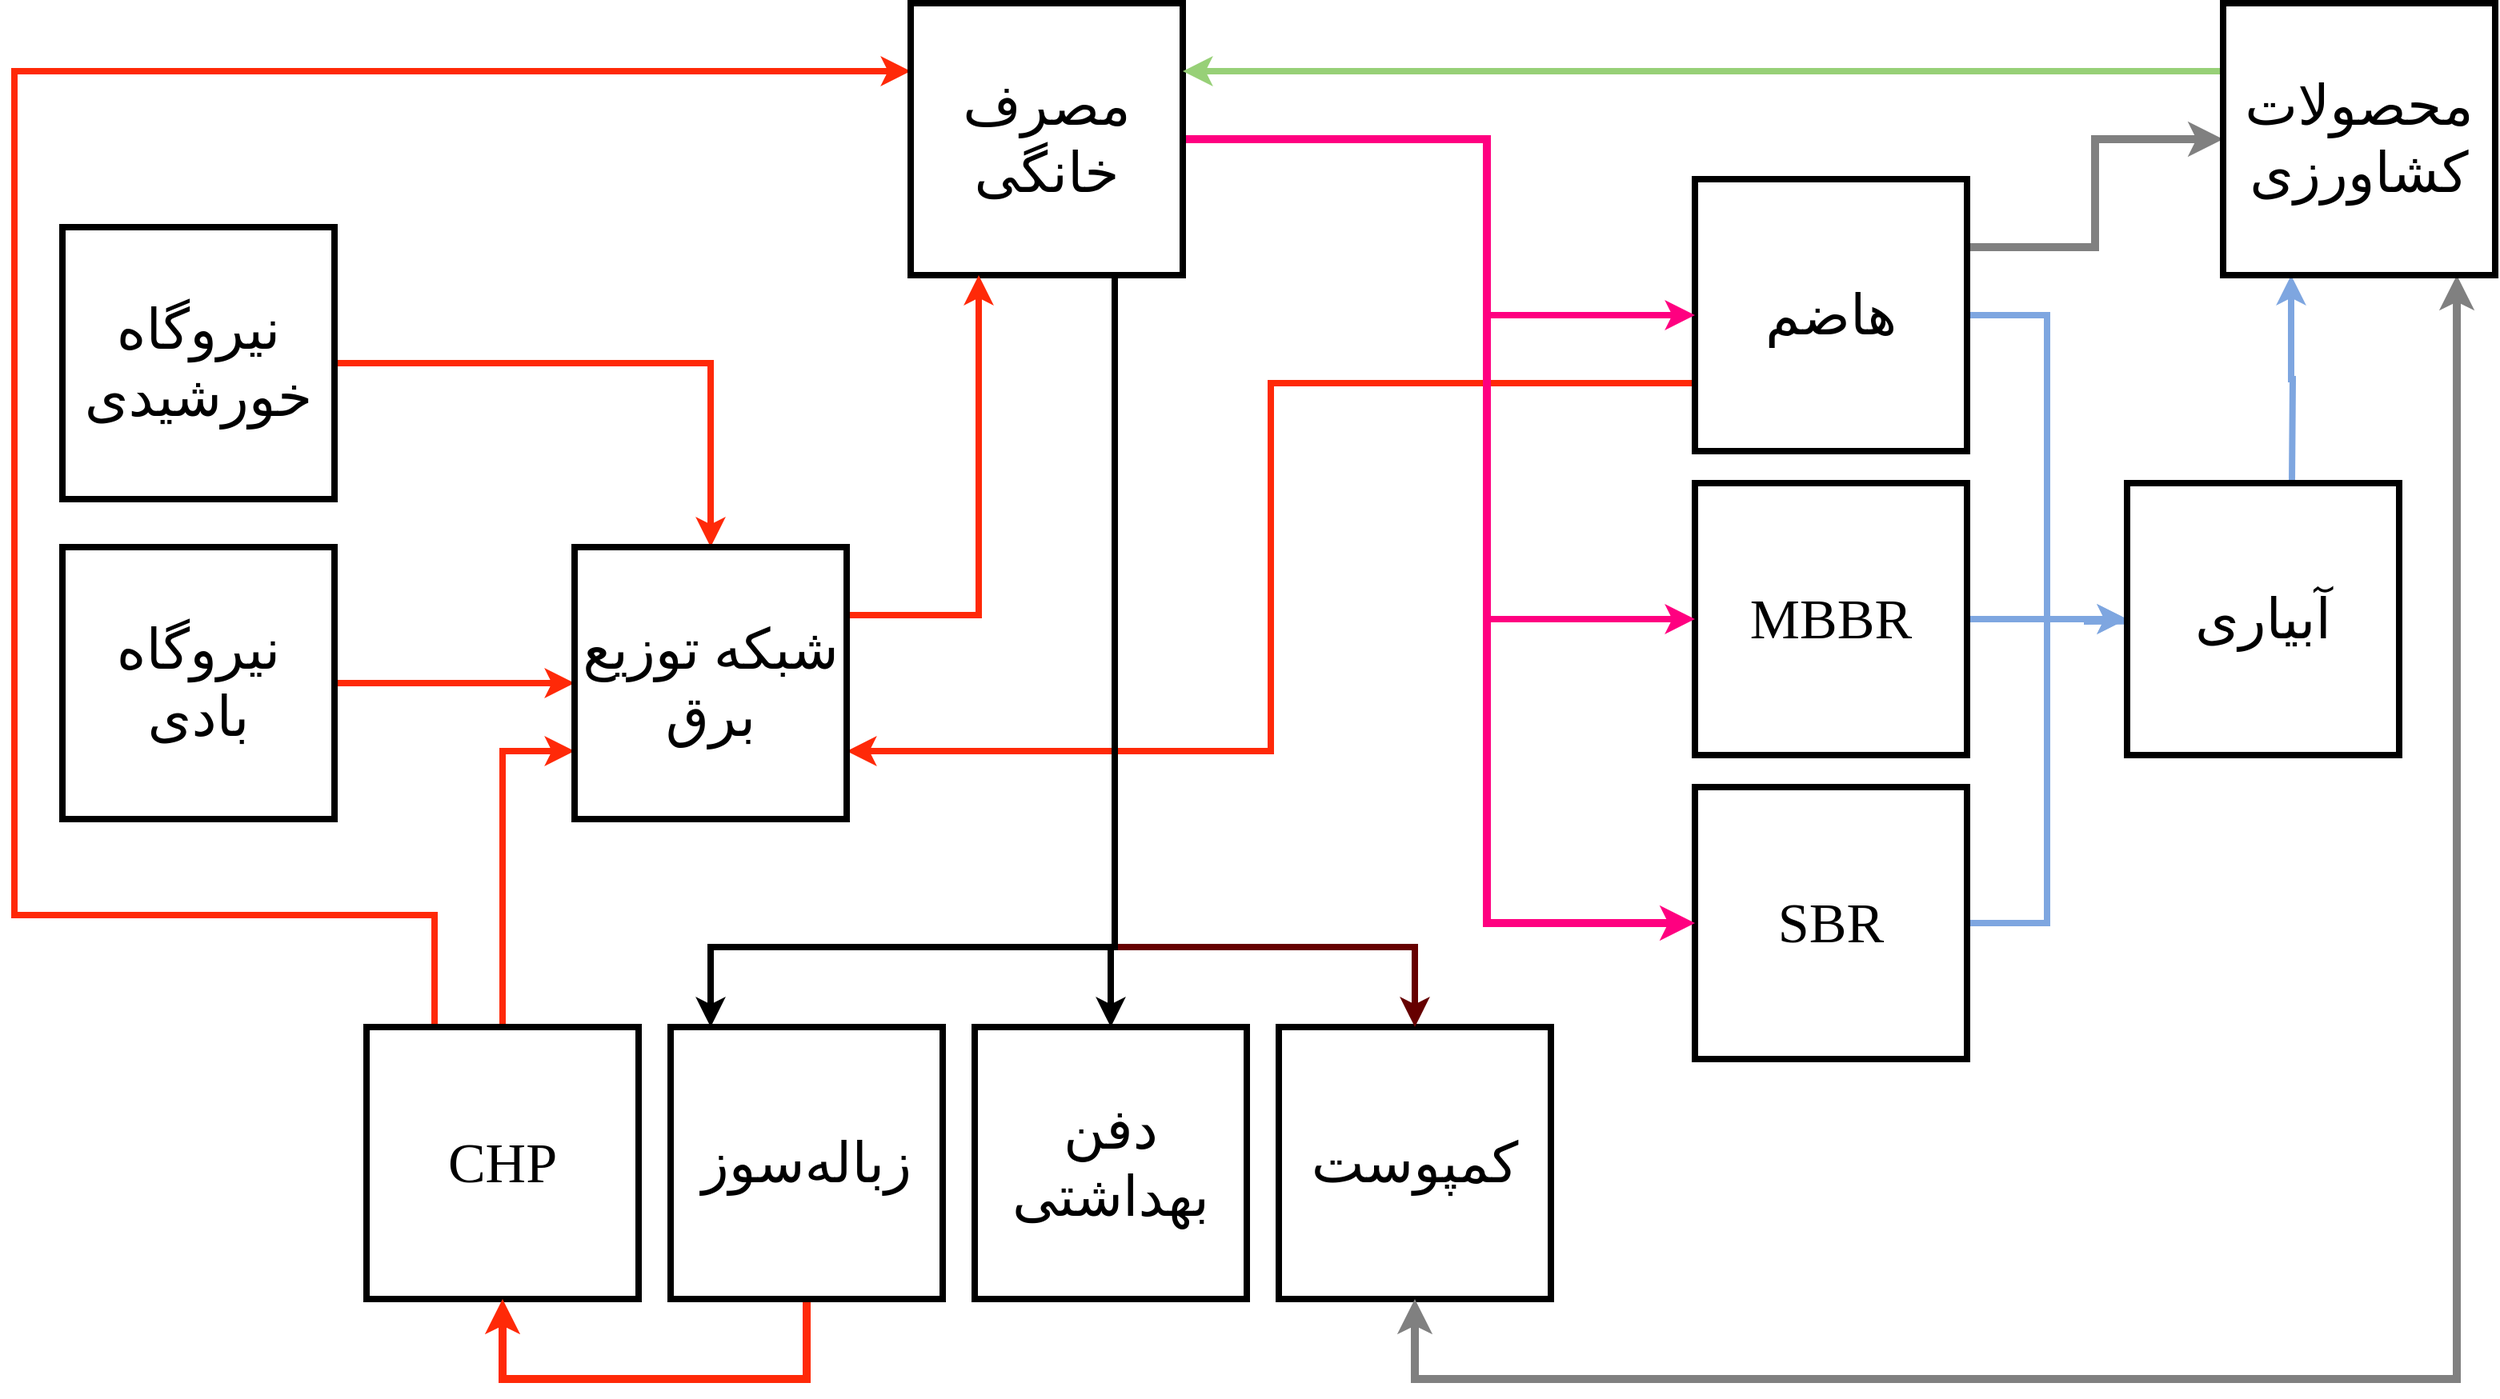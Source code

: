 <mxfile version="15.5.0" type="github">
  <diagram id="aWTfZL2IYYn4WqkGpc-u" name="Page-1">
    <mxGraphModel dx="1736" dy="870" grid="1" gridSize="10" guides="1" tooltips="1" connect="1" arrows="1" fold="1" page="1" pageScale="1" pageWidth="1600" pageHeight="900" math="0" shadow="0">
      <root>
        <mxCell id="0" />
        <mxCell id="1" parent="0" />
        <mxCell id="472JnLw3rFI74FyERyaQ-12" style="edgeStyle=orthogonalEdgeStyle;rounded=0;orthogonalLoop=1;jettySize=auto;html=1;exitX=1;exitY=0.5;exitDx=0;exitDy=0;fontFamily=b nazanin;fontSize=35;strokeWidth=4;strokeColor=#FF2908;" edge="1" parent="1" source="472JnLw3rFI74FyERyaQ-1" target="472JnLw3rFI74FyERyaQ-38">
          <mxGeometry relative="1" as="geometry" />
        </mxCell>
        <mxCell id="472JnLw3rFI74FyERyaQ-1" value="&lt;font face=&quot;b nazanin&quot; style=&quot;font-size: 35px&quot;&gt;نیروگاه بادی&lt;/font&gt;" style="whiteSpace=wrap;html=1;aspect=fixed;strokeWidth=4;align=center;textDirection=rtl;" vertex="1" parent="1">
          <mxGeometry x="70" y="360" width="170" height="170" as="geometry" />
        </mxCell>
        <mxCell id="472JnLw3rFI74FyERyaQ-43" style="edgeStyle=orthogonalEdgeStyle;rounded=0;orthogonalLoop=1;jettySize=auto;html=1;exitX=0.5;exitY=0;exitDx=0;exitDy=0;entryX=0;entryY=0.75;entryDx=0;entryDy=0;fontFamily=b nazanin;fontSize=35;startArrow=none;startFill=0;strokeColor=#FF2908;strokeWidth=4;" edge="1" parent="1" source="472JnLw3rFI74FyERyaQ-2" target="472JnLw3rFI74FyERyaQ-38">
          <mxGeometry relative="1" as="geometry" />
        </mxCell>
        <mxCell id="472JnLw3rFI74FyERyaQ-44" style="edgeStyle=orthogonalEdgeStyle;rounded=0;orthogonalLoop=1;jettySize=auto;html=1;exitX=0.25;exitY=0;exitDx=0;exitDy=0;entryX=0;entryY=0.25;entryDx=0;entryDy=0;fontFamily=b nazanin;fontSize=35;startArrow=none;startFill=0;strokeColor=#FF2908;strokeWidth=4;" edge="1" parent="1" source="472JnLw3rFI74FyERyaQ-2" target="472JnLw3rFI74FyERyaQ-10">
          <mxGeometry relative="1" as="geometry">
            <Array as="points">
              <mxPoint x="303" y="590" />
              <mxPoint x="40" y="590" />
              <mxPoint x="40" y="63" />
            </Array>
          </mxGeometry>
        </mxCell>
        <mxCell id="472JnLw3rFI74FyERyaQ-2" value="&lt;font face=&quot;b nazanin&quot;&gt;&lt;span style=&quot;font-size: 35px&quot;&gt;CHP&lt;/span&gt;&lt;/font&gt;" style="whiteSpace=wrap;html=1;aspect=fixed;strokeWidth=4;align=center;textDirection=rtl;" vertex="1" parent="1">
          <mxGeometry x="260" y="660" width="170" height="170" as="geometry" />
        </mxCell>
        <mxCell id="472JnLw3rFI74FyERyaQ-11" style="edgeStyle=orthogonalEdgeStyle;rounded=0;orthogonalLoop=1;jettySize=auto;html=1;exitX=1;exitY=0.5;exitDx=0;exitDy=0;entryX=0.5;entryY=0;entryDx=0;entryDy=0;fontFamily=b nazanin;fontSize=35;strokeWidth=4;strokeColor=#FF2908;" edge="1" parent="1" source="472JnLw3rFI74FyERyaQ-3" target="472JnLw3rFI74FyERyaQ-38">
          <mxGeometry relative="1" as="geometry">
            <Array as="points">
              <mxPoint x="475" y="245" />
            </Array>
          </mxGeometry>
        </mxCell>
        <mxCell id="472JnLw3rFI74FyERyaQ-3" value="&lt;font face=&quot;b nazanin&quot;&gt;&lt;span style=&quot;font-size: 35px&quot;&gt;نیروگاه خورشیدی&lt;/span&gt;&lt;/font&gt;" style="whiteSpace=wrap;html=1;aspect=fixed;strokeWidth=4;align=center;textDirection=rtl;" vertex="1" parent="1">
          <mxGeometry x="70" y="160" width="170" height="170" as="geometry" />
        </mxCell>
        <mxCell id="472JnLw3rFI74FyERyaQ-4" value="&lt;span style=&quot;font-family: &amp;#34;b nazanin&amp;#34; ; font-size: 35px&quot;&gt;کمپوست&lt;/span&gt;" style="whiteSpace=wrap;html=1;aspect=fixed;strokeWidth=4;align=center;textDirection=rtl;" vertex="1" parent="1">
          <mxGeometry x="830" y="660" width="170" height="170" as="geometry" />
        </mxCell>
        <mxCell id="472JnLw3rFI74FyERyaQ-31" style="edgeStyle=orthogonalEdgeStyle;rounded=0;orthogonalLoop=1;jettySize=auto;html=1;exitX=0.5;exitY=1;exitDx=0;exitDy=0;entryX=0.859;entryY=1;entryDx=0;entryDy=0;entryPerimeter=0;fontFamily=b nazanin;fontSize=35;strokeColor=#808080;strokeWidth=5;startArrow=classic;startFill=1;" edge="1" parent="1" source="472JnLw3rFI74FyERyaQ-4" target="472JnLw3rFI74FyERyaQ-18">
          <mxGeometry relative="1" as="geometry">
            <Array as="points">
              <mxPoint x="915" y="880" />
              <mxPoint x="1566" y="880" />
            </Array>
          </mxGeometry>
        </mxCell>
        <mxCell id="472JnLw3rFI74FyERyaQ-5" value="&lt;span style=&quot;font-family: &amp;#34;b nazanin&amp;#34; ; font-size: 35px&quot;&gt;دفن بهداشتی&lt;/span&gt;" style="whiteSpace=wrap;html=1;aspect=fixed;strokeWidth=4;align=center;textDirection=rtl;" vertex="1" parent="1">
          <mxGeometry x="640" y="660" width="170" height="170" as="geometry" />
        </mxCell>
        <mxCell id="472JnLw3rFI74FyERyaQ-26" style="edgeStyle=orthogonalEdgeStyle;rounded=0;orthogonalLoop=1;jettySize=auto;html=1;exitX=1;exitY=0.5;exitDx=0;exitDy=0;entryX=0;entryY=0.5;entryDx=0;entryDy=0;fontFamily=b nazanin;fontSize=35;strokeColor=#7EA6E0;strokeWidth=4;" edge="1" parent="1" source="472JnLw3rFI74FyERyaQ-6" target="472JnLw3rFI74FyERyaQ-17">
          <mxGeometry relative="1" as="geometry" />
        </mxCell>
        <mxCell id="472JnLw3rFI74FyERyaQ-33" style="edgeStyle=orthogonalEdgeStyle;rounded=0;orthogonalLoop=1;jettySize=auto;html=1;exitX=1;exitY=0.25;exitDx=0;exitDy=0;fontFamily=b nazanin;fontSize=35;strokeColor=#808080;strokeWidth=5;" edge="1" parent="1" source="472JnLw3rFI74FyERyaQ-6" target="472JnLw3rFI74FyERyaQ-18">
          <mxGeometry relative="1" as="geometry" />
        </mxCell>
        <mxCell id="472JnLw3rFI74FyERyaQ-45" style="edgeStyle=orthogonalEdgeStyle;rounded=0;orthogonalLoop=1;jettySize=auto;html=1;exitX=0;exitY=0.75;exitDx=0;exitDy=0;entryX=1;entryY=0.75;entryDx=0;entryDy=0;fontFamily=b nazanin;fontSize=35;startArrow=none;startFill=0;strokeColor=#FF2908;strokeWidth=4;" edge="1" parent="1" source="472JnLw3rFI74FyERyaQ-6" target="472JnLw3rFI74FyERyaQ-38">
          <mxGeometry relative="1" as="geometry" />
        </mxCell>
        <mxCell id="472JnLw3rFI74FyERyaQ-6" value="&lt;font face=&quot;b nazanin&quot;&gt;&lt;span style=&quot;font-size: 35px&quot;&gt;هاضم&lt;/span&gt;&lt;/font&gt;" style="whiteSpace=wrap;html=1;aspect=fixed;strokeWidth=4;align=center;textDirection=rtl;" vertex="1" parent="1">
          <mxGeometry x="1090" y="130" width="170" height="170" as="geometry" />
        </mxCell>
        <mxCell id="472JnLw3rFI74FyERyaQ-35" style="edgeStyle=orthogonalEdgeStyle;rounded=0;orthogonalLoop=1;jettySize=auto;html=1;exitX=0.5;exitY=1;exitDx=0;exitDy=0;entryX=0.5;entryY=1;entryDx=0;entryDy=0;fontFamily=b nazanin;fontSize=35;strokeColor=#FF2908;strokeWidth=5;" edge="1" parent="1" source="472JnLw3rFI74FyERyaQ-7" target="472JnLw3rFI74FyERyaQ-2">
          <mxGeometry relative="1" as="geometry">
            <Array as="points">
              <mxPoint x="475" y="880" />
              <mxPoint x="265" y="880" />
            </Array>
          </mxGeometry>
        </mxCell>
        <mxCell id="472JnLw3rFI74FyERyaQ-7" value="&lt;span style=&quot;font-family: &amp;#34;b nazanin&amp;#34; ; font-size: 35px&quot;&gt;زباله‌سوز&lt;/span&gt;" style="whiteSpace=wrap;html=1;aspect=fixed;strokeWidth=4;align=center;textDirection=rtl;" vertex="1" parent="1">
          <mxGeometry x="450" y="660" width="170" height="170" as="geometry" />
        </mxCell>
        <mxCell id="472JnLw3rFI74FyERyaQ-27" style="edgeStyle=orthogonalEdgeStyle;rounded=0;orthogonalLoop=1;jettySize=auto;html=1;exitX=1;exitY=0.5;exitDx=0;exitDy=0;fontFamily=b nazanin;fontSize=35;strokeColor=#7EA6E0;strokeWidth=4;" edge="1" parent="1" source="472JnLw3rFI74FyERyaQ-8">
          <mxGeometry relative="1" as="geometry">
            <mxPoint x="1410" y="406" as="targetPoint" />
          </mxGeometry>
        </mxCell>
        <mxCell id="472JnLw3rFI74FyERyaQ-8" value="&lt;font face=&quot;b nazanin&quot;&gt;&lt;span style=&quot;font-size: 35px&quot;&gt;MBBR&lt;/span&gt;&lt;/font&gt;" style="whiteSpace=wrap;html=1;aspect=fixed;strokeWidth=4;align=center;textDirection=rtl;" vertex="1" parent="1">
          <mxGeometry x="1090" y="320" width="170" height="170" as="geometry" />
        </mxCell>
        <mxCell id="472JnLw3rFI74FyERyaQ-28" style="edgeStyle=orthogonalEdgeStyle;rounded=0;orthogonalLoop=1;jettySize=auto;html=1;exitX=1;exitY=0.5;exitDx=0;exitDy=0;entryX=0;entryY=0.5;entryDx=0;entryDy=0;fontFamily=b nazanin;fontSize=35;strokeColor=#7EA6E0;strokeWidth=4;" edge="1" parent="1" source="472JnLw3rFI74FyERyaQ-9" target="472JnLw3rFI74FyERyaQ-17">
          <mxGeometry relative="1" as="geometry" />
        </mxCell>
        <mxCell id="472JnLw3rFI74FyERyaQ-9" value="&lt;font face=&quot;b nazanin&quot;&gt;&lt;span style=&quot;font-size: 35px&quot;&gt;SBR&lt;/span&gt;&lt;/font&gt;" style="whiteSpace=wrap;html=1;aspect=fixed;strokeWidth=4;align=center;textDirection=rtl;" vertex="1" parent="1">
          <mxGeometry x="1090" y="510" width="170" height="170" as="geometry" />
        </mxCell>
        <mxCell id="472JnLw3rFI74FyERyaQ-14" style="edgeStyle=orthogonalEdgeStyle;rounded=0;orthogonalLoop=1;jettySize=auto;html=1;exitX=1;exitY=0.25;exitDx=0;exitDy=0;entryX=0;entryY=0.5;entryDx=0;entryDy=0;fontFamily=b nazanin;fontSize=35;fillColor=#76608a;strokeColor=#FF0080;strokeWidth=4;" edge="1" parent="1" source="472JnLw3rFI74FyERyaQ-10" target="472JnLw3rFI74FyERyaQ-6">
          <mxGeometry relative="1" as="geometry">
            <Array as="points">
              <mxPoint x="770" y="105" />
              <mxPoint x="960" y="105" />
              <mxPoint x="960" y="215" />
            </Array>
          </mxGeometry>
        </mxCell>
        <mxCell id="472JnLw3rFI74FyERyaQ-20" style="edgeStyle=orthogonalEdgeStyle;rounded=0;orthogonalLoop=1;jettySize=auto;html=1;fontFamily=b nazanin;fontSize=35;strokeWidth=4;" edge="1" parent="1" target="472JnLw3rFI74FyERyaQ-7">
          <mxGeometry relative="1" as="geometry">
            <mxPoint x="728" y="610" as="sourcePoint" />
            <Array as="points">
              <mxPoint x="728" y="610" />
              <mxPoint x="475" y="610" />
            </Array>
          </mxGeometry>
        </mxCell>
        <mxCell id="472JnLw3rFI74FyERyaQ-36" style="edgeStyle=orthogonalEdgeStyle;rounded=0;orthogonalLoop=1;jettySize=auto;html=1;exitX=1;exitY=0.5;exitDx=0;exitDy=0;entryX=0;entryY=0.5;entryDx=0;entryDy=0;fontFamily=b nazanin;fontSize=35;startArrow=none;startFill=0;strokeColor=#FF0080;strokeWidth=5;" edge="1" parent="1" source="472JnLw3rFI74FyERyaQ-10" target="472JnLw3rFI74FyERyaQ-9">
          <mxGeometry relative="1" as="geometry">
            <Array as="points">
              <mxPoint x="960" y="105" />
              <mxPoint x="960" y="595" />
            </Array>
          </mxGeometry>
        </mxCell>
        <mxCell id="472JnLw3rFI74FyERyaQ-41" style="edgeStyle=orthogonalEdgeStyle;rounded=0;orthogonalLoop=1;jettySize=auto;html=1;entryX=0.5;entryY=0;entryDx=0;entryDy=0;fontFamily=b nazanin;fontSize=35;startArrow=none;startFill=0;strokeColor=#660000;strokeWidth=4;" edge="1" parent="1" target="472JnLw3rFI74FyERyaQ-4">
          <mxGeometry relative="1" as="geometry">
            <mxPoint x="728" y="610" as="sourcePoint" />
            <Array as="points">
              <mxPoint x="728" y="610" />
              <mxPoint x="915" y="610" />
            </Array>
          </mxGeometry>
        </mxCell>
        <mxCell id="472JnLw3rFI74FyERyaQ-42" style="edgeStyle=orthogonalEdgeStyle;rounded=0;orthogonalLoop=1;jettySize=auto;html=1;fontFamily=b nazanin;fontSize=35;startArrow=none;startFill=0;strokeColor=#000000;strokeWidth=4;entryX=0.5;entryY=0;entryDx=0;entryDy=0;exitX=0.75;exitY=1;exitDx=0;exitDy=0;" edge="1" parent="1" source="472JnLw3rFI74FyERyaQ-10" target="472JnLw3rFI74FyERyaQ-5">
          <mxGeometry relative="1" as="geometry">
            <mxPoint x="728" y="650" as="targetPoint" />
            <mxPoint x="770" y="410" as="sourcePoint" />
            <Array as="points">
              <mxPoint x="728" y="610" />
              <mxPoint x="725" y="610" />
            </Array>
          </mxGeometry>
        </mxCell>
        <mxCell id="472JnLw3rFI74FyERyaQ-10" value="&lt;font face=&quot;b nazanin&quot;&gt;&lt;span style=&quot;font-size: 35px&quot;&gt;مصرف خانگی&lt;/span&gt;&lt;/font&gt;" style="whiteSpace=wrap;html=1;aspect=fixed;strokeWidth=4;align=center;textDirection=rtl;" vertex="1" parent="1">
          <mxGeometry x="600" y="20" width="170" height="170" as="geometry" />
        </mxCell>
        <mxCell id="472JnLw3rFI74FyERyaQ-16" value="" style="endArrow=classic;html=1;rounded=0;fontFamily=b nazanin;fontSize=35;edgeStyle=orthogonalEdgeStyle;entryX=0;entryY=0.5;entryDx=0;entryDy=0;fillColor=#76608a;strokeColor=#FF0080;strokeWidth=4;" edge="1" parent="1" target="472JnLw3rFI74FyERyaQ-8">
          <mxGeometry width="50" height="50" relative="1" as="geometry">
            <mxPoint x="960" y="200" as="sourcePoint" />
            <mxPoint x="820" y="310" as="targetPoint" />
            <Array as="points">
              <mxPoint x="960" y="405" />
            </Array>
          </mxGeometry>
        </mxCell>
        <mxCell id="472JnLw3rFI74FyERyaQ-29" style="edgeStyle=orthogonalEdgeStyle;rounded=0;orthogonalLoop=1;jettySize=auto;html=1;entryX=0.25;entryY=1;entryDx=0;entryDy=0;fontFamily=b nazanin;fontSize=35;strokeColor=#7EA6E0;strokeWidth=4;" edge="1" parent="1" target="472JnLw3rFI74FyERyaQ-18">
          <mxGeometry relative="1" as="geometry">
            <mxPoint x="1463" y="320" as="sourcePoint" />
          </mxGeometry>
        </mxCell>
        <mxCell id="472JnLw3rFI74FyERyaQ-17" value="&lt;font face=&quot;b nazanin&quot;&gt;&lt;span style=&quot;font-size: 35px&quot;&gt;آبیاری&lt;/span&gt;&lt;/font&gt;" style="whiteSpace=wrap;html=1;aspect=fixed;strokeWidth=4;align=center;textDirection=rtl;" vertex="1" parent="1">
          <mxGeometry x="1360" y="320" width="170" height="170" as="geometry" />
        </mxCell>
        <mxCell id="472JnLw3rFI74FyERyaQ-30" style="edgeStyle=orthogonalEdgeStyle;rounded=0;orthogonalLoop=1;jettySize=auto;html=1;exitX=0;exitY=0.25;exitDx=0;exitDy=0;entryX=1;entryY=0.25;entryDx=0;entryDy=0;fontFamily=b nazanin;fontSize=35;strokeColor=#97D077;strokeWidth=4;" edge="1" parent="1" source="472JnLw3rFI74FyERyaQ-18" target="472JnLw3rFI74FyERyaQ-10">
          <mxGeometry relative="1" as="geometry" />
        </mxCell>
        <mxCell id="472JnLw3rFI74FyERyaQ-18" value="&lt;font face=&quot;b nazanin&quot;&gt;&lt;span style=&quot;font-size: 35px&quot;&gt;محصولات کشاورزی&lt;/span&gt;&lt;/font&gt;" style="whiteSpace=wrap;html=1;aspect=fixed;strokeWidth=4;align=center;textDirection=rtl;" vertex="1" parent="1">
          <mxGeometry x="1420" y="20" width="170" height="170" as="geometry" />
        </mxCell>
        <mxCell id="472JnLw3rFI74FyERyaQ-39" style="edgeStyle=orthogonalEdgeStyle;rounded=0;orthogonalLoop=1;jettySize=auto;html=1;exitX=1;exitY=0.25;exitDx=0;exitDy=0;entryX=0.25;entryY=1;entryDx=0;entryDy=0;fontFamily=b nazanin;fontSize=35;startArrow=none;startFill=0;strokeColor=#FF2908;strokeWidth=4;" edge="1" parent="1" source="472JnLw3rFI74FyERyaQ-38" target="472JnLw3rFI74FyERyaQ-10">
          <mxGeometry relative="1" as="geometry" />
        </mxCell>
        <mxCell id="472JnLw3rFI74FyERyaQ-38" value="&lt;font face=&quot;b nazanin&quot;&gt;&lt;span style=&quot;font-size: 35px&quot;&gt;شبکه توزیع برق&lt;/span&gt;&lt;/font&gt;" style="whiteSpace=wrap;html=1;aspect=fixed;strokeWidth=4;align=center;textDirection=rtl;" vertex="1" parent="1">
          <mxGeometry x="390" y="360" width="170" height="170" as="geometry" />
        </mxCell>
      </root>
    </mxGraphModel>
  </diagram>
</mxfile>
